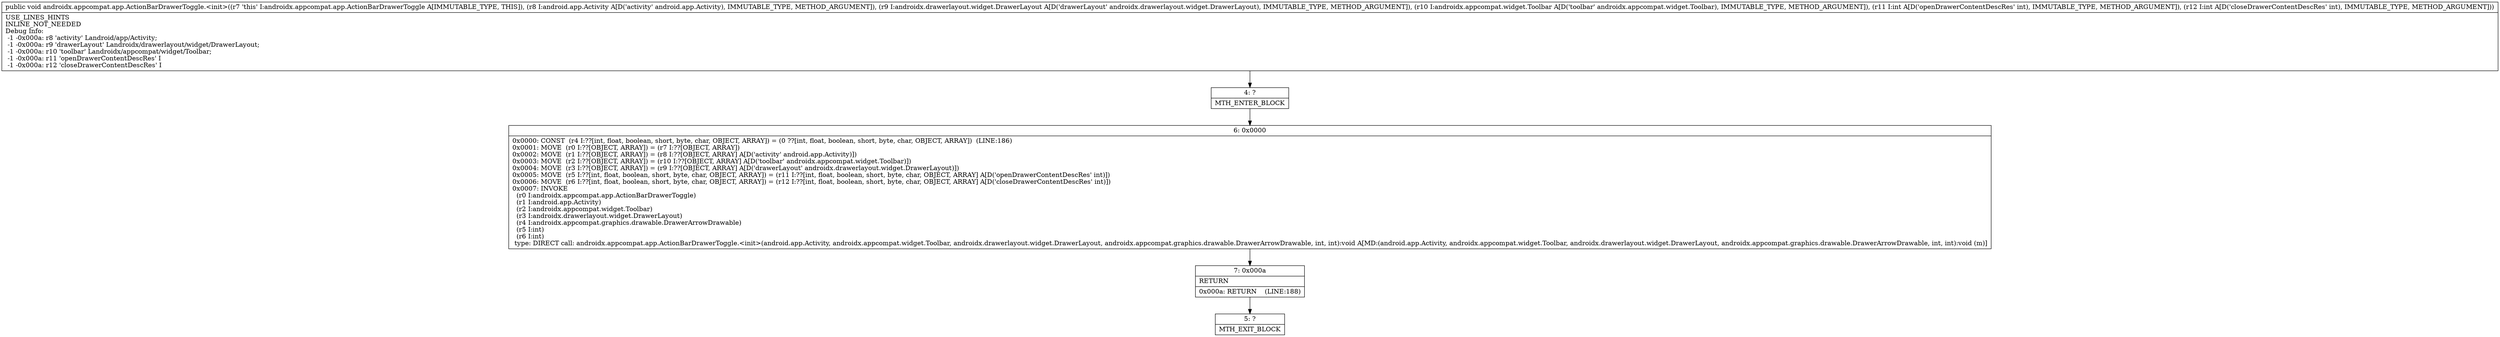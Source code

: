digraph "CFG forandroidx.appcompat.app.ActionBarDrawerToggle.\<init\>(Landroid\/app\/Activity;Landroidx\/drawerlayout\/widget\/DrawerLayout;Landroidx\/appcompat\/widget\/Toolbar;II)V" {
Node_4 [shape=record,label="{4\:\ ?|MTH_ENTER_BLOCK\l}"];
Node_6 [shape=record,label="{6\:\ 0x0000|0x0000: CONST  (r4 I:??[int, float, boolean, short, byte, char, OBJECT, ARRAY]) = (0 ??[int, float, boolean, short, byte, char, OBJECT, ARRAY])  (LINE:186)\l0x0001: MOVE  (r0 I:??[OBJECT, ARRAY]) = (r7 I:??[OBJECT, ARRAY]) \l0x0002: MOVE  (r1 I:??[OBJECT, ARRAY]) = (r8 I:??[OBJECT, ARRAY] A[D('activity' android.app.Activity)]) \l0x0003: MOVE  (r2 I:??[OBJECT, ARRAY]) = (r10 I:??[OBJECT, ARRAY] A[D('toolbar' androidx.appcompat.widget.Toolbar)]) \l0x0004: MOVE  (r3 I:??[OBJECT, ARRAY]) = (r9 I:??[OBJECT, ARRAY] A[D('drawerLayout' androidx.drawerlayout.widget.DrawerLayout)]) \l0x0005: MOVE  (r5 I:??[int, float, boolean, short, byte, char, OBJECT, ARRAY]) = (r11 I:??[int, float, boolean, short, byte, char, OBJECT, ARRAY] A[D('openDrawerContentDescRes' int)]) \l0x0006: MOVE  (r6 I:??[int, float, boolean, short, byte, char, OBJECT, ARRAY]) = (r12 I:??[int, float, boolean, short, byte, char, OBJECT, ARRAY] A[D('closeDrawerContentDescRes' int)]) \l0x0007: INVOKE  \l  (r0 I:androidx.appcompat.app.ActionBarDrawerToggle)\l  (r1 I:android.app.Activity)\l  (r2 I:androidx.appcompat.widget.Toolbar)\l  (r3 I:androidx.drawerlayout.widget.DrawerLayout)\l  (r4 I:androidx.appcompat.graphics.drawable.DrawerArrowDrawable)\l  (r5 I:int)\l  (r6 I:int)\l type: DIRECT call: androidx.appcompat.app.ActionBarDrawerToggle.\<init\>(android.app.Activity, androidx.appcompat.widget.Toolbar, androidx.drawerlayout.widget.DrawerLayout, androidx.appcompat.graphics.drawable.DrawerArrowDrawable, int, int):void A[MD:(android.app.Activity, androidx.appcompat.widget.Toolbar, androidx.drawerlayout.widget.DrawerLayout, androidx.appcompat.graphics.drawable.DrawerArrowDrawable, int, int):void (m)]\l}"];
Node_7 [shape=record,label="{7\:\ 0x000a|RETURN\l|0x000a: RETURN    (LINE:188)\l}"];
Node_5 [shape=record,label="{5\:\ ?|MTH_EXIT_BLOCK\l}"];
MethodNode[shape=record,label="{public void androidx.appcompat.app.ActionBarDrawerToggle.\<init\>((r7 'this' I:androidx.appcompat.app.ActionBarDrawerToggle A[IMMUTABLE_TYPE, THIS]), (r8 I:android.app.Activity A[D('activity' android.app.Activity), IMMUTABLE_TYPE, METHOD_ARGUMENT]), (r9 I:androidx.drawerlayout.widget.DrawerLayout A[D('drawerLayout' androidx.drawerlayout.widget.DrawerLayout), IMMUTABLE_TYPE, METHOD_ARGUMENT]), (r10 I:androidx.appcompat.widget.Toolbar A[D('toolbar' androidx.appcompat.widget.Toolbar), IMMUTABLE_TYPE, METHOD_ARGUMENT]), (r11 I:int A[D('openDrawerContentDescRes' int), IMMUTABLE_TYPE, METHOD_ARGUMENT]), (r12 I:int A[D('closeDrawerContentDescRes' int), IMMUTABLE_TYPE, METHOD_ARGUMENT]))  | USE_LINES_HINTS\lINLINE_NOT_NEEDED\lDebug Info:\l  \-1 \-0x000a: r8 'activity' Landroid\/app\/Activity;\l  \-1 \-0x000a: r9 'drawerLayout' Landroidx\/drawerlayout\/widget\/DrawerLayout;\l  \-1 \-0x000a: r10 'toolbar' Landroidx\/appcompat\/widget\/Toolbar;\l  \-1 \-0x000a: r11 'openDrawerContentDescRes' I\l  \-1 \-0x000a: r12 'closeDrawerContentDescRes' I\l}"];
MethodNode -> Node_4;Node_4 -> Node_6;
Node_6 -> Node_7;
Node_7 -> Node_5;
}

